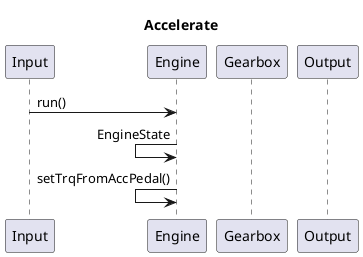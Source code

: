 @startuml
title Accelerate
participant Input
participant Engine
participant Gearbox
participant Output
Input -> Engine : run()
Engine <- Engine : EngineState
Engine <- Engine : setTrqFromAccPedal()


@enduml